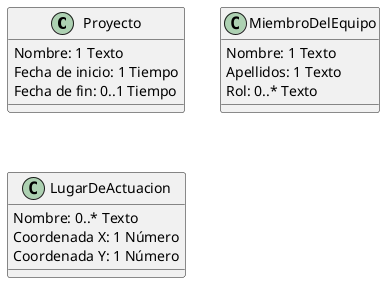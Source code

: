 @startuml

Class Proyecto{
Nombre: 1 Texto
Fecha de inicio: 1 Tiempo
Fecha de fin: 0..1 Tiempo
}

Class MiembroDelEquipo{
Nombre: 1 Texto
Apellidos: 1 Texto
Rol: 0..* Texto
}

Class LugarDeActuacion{
Nombre: 0..* Texto
Coordenada X: 1 Número
Coordenada Y: 1 Número
}

@enduml